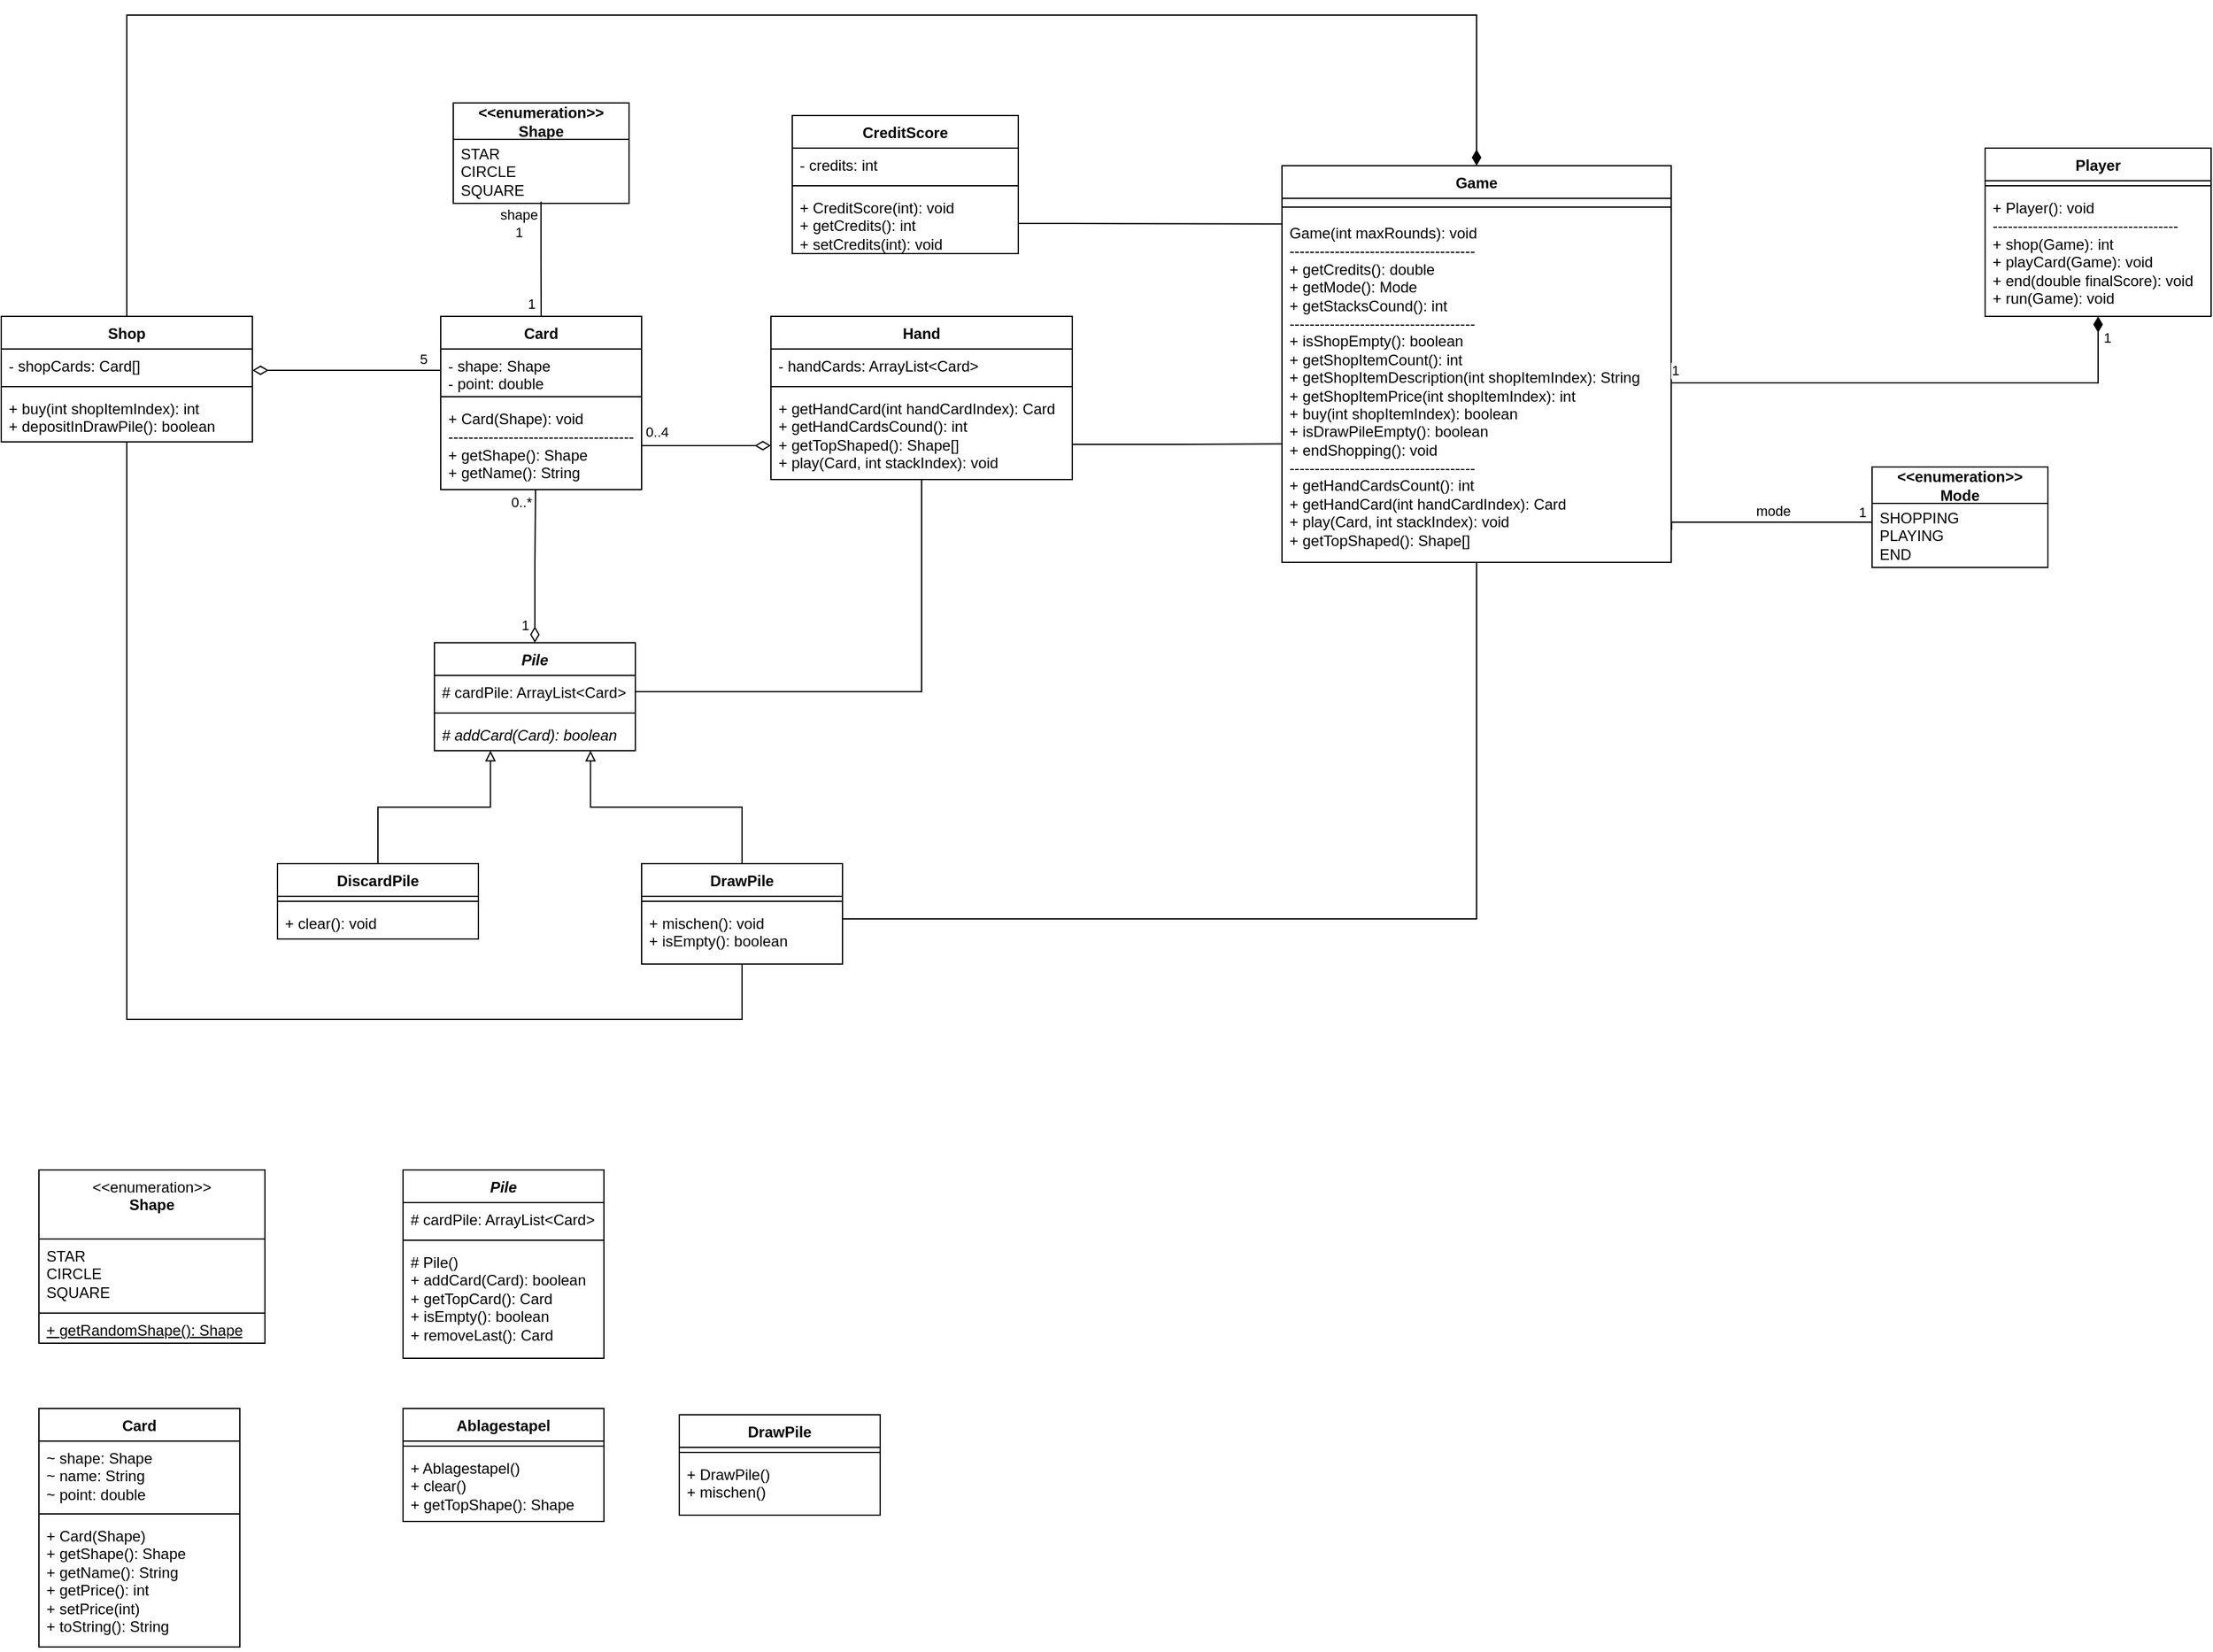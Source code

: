 <mxfile version="24.2.1" type="github">
  <diagram id="C5RBs43oDa-KdzZeNtuy" name="Page-1">
    <mxGraphModel dx="1838" dy="2265" grid="1" gridSize="10" guides="1" tooltips="1" connect="1" arrows="1" fold="1" page="1" pageScale="1" pageWidth="827" pageHeight="1169" background="none" math="0" shadow="0">
      <root>
        <mxCell id="WIyWlLk6GJQsqaUBKTNV-0" />
        <mxCell id="WIyWlLk6GJQsqaUBKTNV-1" parent="WIyWlLk6GJQsqaUBKTNV-0" />
        <mxCell id="68DYtTx3OVYjfGofnT8--20" style="edgeStyle=orthogonalEdgeStyle;rounded=0;orthogonalLoop=1;jettySize=auto;html=1;exitX=0.5;exitY=1;exitDx=0;exitDy=0;endArrow=none;endFill=0;" parent="WIyWlLk6GJQsqaUBKTNV-1" source="SgR9l-3b9hQnym2gSb6I-0" target="C7Ak6nxzTfxMc2L_WpOS-12" edge="1">
          <mxGeometry relative="1" as="geometry">
            <Array as="points">
              <mxPoint x="825" y="480" />
            </Array>
          </mxGeometry>
        </mxCell>
        <mxCell id="SgR9l-3b9hQnym2gSb6I-0" value="Game" style="swimlane;fontStyle=1;align=center;verticalAlign=top;childLayout=stackLayout;horizontal=1;startSize=26;horizontalStack=0;resizeParent=1;resizeParentMax=0;resizeLast=0;collapsible=1;marginBottom=0;whiteSpace=wrap;html=1;labelBackgroundColor=none;" parent="WIyWlLk6GJQsqaUBKTNV-1" vertex="1">
          <mxGeometry x="670" y="-120" width="310" height="316" as="geometry">
            <mxRectangle x="670" y="-120" width="70" height="30" as="alternateBounds" />
          </mxGeometry>
        </mxCell>
        <mxCell id="SgR9l-3b9hQnym2gSb6I-2" value="" style="line;strokeWidth=1;fillColor=none;align=left;verticalAlign=middle;spacingTop=-1;spacingLeft=3;spacingRight=3;rotatable=0;labelPosition=right;points=[];portConstraint=eastwest;labelBackgroundColor=none;" parent="SgR9l-3b9hQnym2gSb6I-0" vertex="1">
          <mxGeometry y="26" width="310" height="14" as="geometry" />
        </mxCell>
        <mxCell id="SgR9l-3b9hQnym2gSb6I-3" value="Game(int maxRounds): void&lt;div&gt;-------------------------------------&lt;/div&gt;&lt;div&gt;+ getCredits(): double&lt;/div&gt;&lt;div&gt;+ getMode(): Mode&lt;/div&gt;&lt;div&gt;+ getStacksCound(): int&lt;/div&gt;&lt;div&gt;-------------------------------------&lt;/div&gt;&lt;div&gt;+ isShopEmpty(): boolean&lt;/div&gt;&lt;div&gt;+ getShopItemCount&lt;span style=&quot;background-color: initial;&quot;&gt;(): int&lt;/span&gt;&lt;/div&gt;&lt;div&gt;+ getShopItemDescription(int shopItemIndex): String&lt;/div&gt;&lt;div&gt;+ getShopItemPrice(int shopItemIndex): int&lt;/div&gt;&lt;div&gt;+ buy(int shopItemIndex): boolean&lt;/div&gt;&lt;div&gt;+ isDrawPileEmpty(): boolean&lt;/div&gt;&lt;div&gt;+ endShopping(): void&lt;/div&gt;&lt;div&gt;-------------------------------------&lt;/div&gt;&lt;div&gt;+ getHandCardsCount&lt;span style=&quot;background-color: initial;&quot;&gt;(): int&lt;/span&gt;&lt;/div&gt;&lt;div&gt;+ getHandCard(int handCardIndex): Card&lt;/div&gt;&lt;div&gt;+ play(Card, int stackIndex): void&lt;/div&gt;&lt;div&gt;+ getTopShaped(): Shape[]&lt;/div&gt;&lt;div&gt;&lt;br&gt;&lt;/div&gt;" style="text;strokeColor=none;fillColor=none;align=left;verticalAlign=top;spacingLeft=4;spacingRight=4;overflow=hidden;rotatable=0;points=[[0,0.5],[1,0.5]];portConstraint=eastwest;whiteSpace=wrap;html=1;labelBackgroundColor=none;" parent="SgR9l-3b9hQnym2gSb6I-0" vertex="1">
          <mxGeometry y="40" width="310" height="276" as="geometry" />
        </mxCell>
        <mxCell id="SgR9l-3b9hQnym2gSb6I-4" value="Player" style="swimlane;fontStyle=1;align=center;verticalAlign=top;childLayout=stackLayout;horizontal=1;startSize=26;horizontalStack=0;resizeParent=1;resizeParentMax=0;resizeLast=0;collapsible=1;marginBottom=0;whiteSpace=wrap;html=1;labelBackgroundColor=none;" parent="WIyWlLk6GJQsqaUBKTNV-1" vertex="1">
          <mxGeometry x="1230" y="-134" width="180" height="134" as="geometry" />
        </mxCell>
        <mxCell id="SgR9l-3b9hQnym2gSb6I-6" value="" style="line;strokeWidth=1;fillColor=none;align=left;verticalAlign=middle;spacingTop=-1;spacingLeft=3;spacingRight=3;rotatable=0;labelPosition=right;points=[];portConstraint=eastwest;labelBackgroundColor=none;" parent="SgR9l-3b9hQnym2gSb6I-4" vertex="1">
          <mxGeometry y="26" width="180" height="8" as="geometry" />
        </mxCell>
        <mxCell id="SgR9l-3b9hQnym2gSb6I-7" value="+ Player(): void&lt;div&gt;-------------------------------------&lt;/div&gt;&lt;div&gt;+ shop(Game): int&lt;/div&gt;&lt;div&gt;+ playCard(Game): void&lt;/div&gt;&lt;div&gt;+ end(double finalScore): void&lt;/div&gt;&lt;div&gt;+ run(Game): void&lt;/div&gt;" style="text;strokeColor=none;fillColor=none;align=left;verticalAlign=top;spacingLeft=4;spacingRight=4;overflow=hidden;rotatable=0;points=[[0,0.5],[1,0.5]];portConstraint=eastwest;whiteSpace=wrap;html=1;labelBackgroundColor=none;" parent="SgR9l-3b9hQnym2gSb6I-4" vertex="1">
          <mxGeometry y="34" width="180" height="100" as="geometry" />
        </mxCell>
        <mxCell id="SgR9l-3b9hQnym2gSb6I-8" value="Card" style="swimlane;fontStyle=1;align=center;verticalAlign=top;childLayout=stackLayout;horizontal=1;startSize=26;horizontalStack=0;resizeParent=1;resizeParentMax=0;resizeLast=0;collapsible=1;marginBottom=0;whiteSpace=wrap;html=1;labelBackgroundColor=none;" parent="WIyWlLk6GJQsqaUBKTNV-1" vertex="1">
          <mxGeometry width="160" height="138" as="geometry" />
        </mxCell>
        <mxCell id="SgR9l-3b9hQnym2gSb6I-9" value="- shape: Shape&lt;div&gt;- point: double&lt;/div&gt;" style="text;strokeColor=none;fillColor=none;align=left;verticalAlign=top;spacingLeft=4;spacingRight=4;overflow=hidden;rotatable=0;points=[[0,0.5],[1,0.5]];portConstraint=eastwest;whiteSpace=wrap;html=1;labelBackgroundColor=none;" parent="SgR9l-3b9hQnym2gSb6I-8" vertex="1">
          <mxGeometry y="26" width="160" height="34" as="geometry" />
        </mxCell>
        <mxCell id="SgR9l-3b9hQnym2gSb6I-10" value="" style="line;strokeWidth=1;fillColor=none;align=left;verticalAlign=middle;spacingTop=-1;spacingLeft=3;spacingRight=3;rotatable=0;labelPosition=right;points=[];portConstraint=eastwest;labelBackgroundColor=none;" parent="SgR9l-3b9hQnym2gSb6I-8" vertex="1">
          <mxGeometry y="60" width="160" height="8" as="geometry" />
        </mxCell>
        <mxCell id="SgR9l-3b9hQnym2gSb6I-11" value="+ Card(Shape): void&lt;div&gt;-------------------------------------&lt;/div&gt;&lt;div&gt;+ getShape(): Shape&lt;/div&gt;&lt;div&gt;+ getName(): String&lt;/div&gt;" style="text;strokeColor=none;fillColor=none;align=left;verticalAlign=top;spacingLeft=4;spacingRight=4;overflow=hidden;rotatable=0;points=[[0,0.5],[1,0.5]];portConstraint=eastwest;whiteSpace=wrap;html=1;labelBackgroundColor=none;" parent="SgR9l-3b9hQnym2gSb6I-8" vertex="1">
          <mxGeometry y="68" width="160" height="70" as="geometry" />
        </mxCell>
        <mxCell id="SgR9l-3b9hQnym2gSb6I-12" value="&lt;div&gt;&amp;lt;&amp;lt;enumeration&amp;gt;&amp;gt;&lt;/div&gt;Shape" style="swimlane;fontStyle=1;align=center;verticalAlign=middle;childLayout=stackLayout;horizontal=1;startSize=29;horizontalStack=0;resizeParent=1;resizeParentMax=0;resizeLast=0;collapsible=0;marginBottom=0;html=1;whiteSpace=wrap;labelBackgroundColor=none;" parent="WIyWlLk6GJQsqaUBKTNV-1" vertex="1">
          <mxGeometry x="10" y="-170" width="140" height="80" as="geometry" />
        </mxCell>
        <mxCell id="SgR9l-3b9hQnym2gSb6I-14" value="STAR&lt;div&gt;CIRCLE&lt;/div&gt;&lt;div&gt;SQUARE&lt;/div&gt;" style="text;html=1;strokeColor=none;fillColor=none;align=left;verticalAlign=middle;spacingLeft=4;spacingRight=4;overflow=hidden;rotatable=0;points=[[0,0.5],[1,0.5]];portConstraint=eastwest;whiteSpace=wrap;labelBackgroundColor=none;" parent="SgR9l-3b9hQnym2gSb6I-12" vertex="1">
          <mxGeometry y="29" width="140" height="51" as="geometry" />
        </mxCell>
        <mxCell id="SgR9l-3b9hQnym2gSb6I-16" style="edgeStyle=elbowEdgeStyle;rounded=0;orthogonalLoop=1;jettySize=auto;html=1;endArrow=none;endFill=0;elbow=vertical;entryX=0.5;entryY=0;entryDx=0;entryDy=0;labelBackgroundColor=none;fontColor=default;exitX=0.499;exitY=0.974;exitDx=0;exitDy=0;exitPerimeter=0;" parent="WIyWlLk6GJQsqaUBKTNV-1" source="SgR9l-3b9hQnym2gSb6I-14" target="SgR9l-3b9hQnym2gSb6I-8" edge="1">
          <mxGeometry relative="1" as="geometry">
            <mxPoint x="100" y="-30" as="targetPoint" />
            <Array as="points">
              <mxPoint x="40" y="-40" />
            </Array>
          </mxGeometry>
        </mxCell>
        <mxCell id="SgR9l-3b9hQnym2gSb6I-17" value="1" style="edgeLabel;html=1;align=center;verticalAlign=middle;resizable=0;points=[];labelBackgroundColor=none;" parent="SgR9l-3b9hQnym2gSb6I-16" vertex="1" connectable="0">
          <mxGeometry x="0.869" relative="1" as="geometry">
            <mxPoint x="-8" y="-4" as="offset" />
          </mxGeometry>
        </mxCell>
        <mxCell id="SgR9l-3b9hQnym2gSb6I-18" value="&lt;div&gt;shape&lt;/div&gt;1" style="edgeLabel;html=1;align=center;verticalAlign=middle;resizable=0;points=[];labelBackgroundColor=none;" parent="SgR9l-3b9hQnym2gSb6I-16" vertex="1" connectable="0">
          <mxGeometry x="-0.845" relative="1" as="geometry">
            <mxPoint x="-18" y="10" as="offset" />
          </mxGeometry>
        </mxCell>
        <mxCell id="SgR9l-3b9hQnym2gSb6I-20" value="&amp;lt;&amp;lt;enumeration&amp;gt;&amp;gt;&lt;div&gt;Mode&lt;/div&gt;" style="swimlane;fontStyle=1;align=center;verticalAlign=middle;childLayout=stackLayout;horizontal=1;startSize=29;horizontalStack=0;resizeParent=1;resizeParentMax=0;resizeLast=0;collapsible=0;marginBottom=0;html=1;whiteSpace=wrap;labelBackgroundColor=none;" parent="WIyWlLk6GJQsqaUBKTNV-1" vertex="1">
          <mxGeometry x="1140" y="120" width="140" height="80" as="geometry" />
        </mxCell>
        <mxCell id="SgR9l-3b9hQnym2gSb6I-22" value="SHOPPING&lt;div&gt;PLAYING&lt;/div&gt;&lt;div&gt;END&lt;/div&gt;" style="text;html=1;strokeColor=none;fillColor=none;align=left;verticalAlign=middle;spacingLeft=4;spacingRight=4;overflow=hidden;rotatable=0;points=[[0,0.5],[1,0.5]];portConstraint=eastwest;whiteSpace=wrap;labelBackgroundColor=none;" parent="SgR9l-3b9hQnym2gSb6I-20" vertex="1">
          <mxGeometry y="29" width="140" height="51" as="geometry" />
        </mxCell>
        <mxCell id="LPEKgBTARTEl4KXcgwuo-25" style="edgeStyle=orthogonalEdgeStyle;rounded=0;orthogonalLoop=1;jettySize=auto;html=1;endArrow=none;endFill=0;" parent="WIyWlLk6GJQsqaUBKTNV-1" source="C7Ak6nxzTfxMc2L_WpOS-0" target="C7Ak6nxzTfxMc2L_WpOS-12" edge="1">
          <mxGeometry relative="1" as="geometry">
            <Array as="points">
              <mxPoint x="-250" y="560" />
              <mxPoint x="240" y="560" />
            </Array>
          </mxGeometry>
        </mxCell>
        <mxCell id="68DYtTx3OVYjfGofnT8--21" style="edgeStyle=orthogonalEdgeStyle;rounded=0;orthogonalLoop=1;jettySize=auto;html=1;exitX=0.5;exitY=0;exitDx=0;exitDy=0;entryX=0.5;entryY=0;entryDx=0;entryDy=0;endArrow=diamondThin;endFill=1;startArrow=none;startFill=0;endSize=10;" parent="WIyWlLk6GJQsqaUBKTNV-1" source="C7Ak6nxzTfxMc2L_WpOS-0" target="SgR9l-3b9hQnym2gSb6I-0" edge="1">
          <mxGeometry relative="1" as="geometry">
            <Array as="points">
              <mxPoint x="-250" y="-240" />
              <mxPoint x="825" y="-240" />
            </Array>
          </mxGeometry>
        </mxCell>
        <mxCell id="C7Ak6nxzTfxMc2L_WpOS-0" value="Shop&lt;div&gt;&lt;br&gt;&lt;/div&gt;" style="swimlane;fontStyle=1;align=center;verticalAlign=top;childLayout=stackLayout;horizontal=1;startSize=26;horizontalStack=0;resizeParent=1;resizeParentMax=0;resizeLast=0;collapsible=1;marginBottom=0;whiteSpace=wrap;html=1;labelBackgroundColor=none;" parent="WIyWlLk6GJQsqaUBKTNV-1" vertex="1">
          <mxGeometry x="-350" width="200" height="100" as="geometry" />
        </mxCell>
        <mxCell id="C7Ak6nxzTfxMc2L_WpOS-1" value="- shopCards: Card[]" style="text;strokeColor=none;fillColor=none;align=left;verticalAlign=top;spacingLeft=4;spacingRight=4;overflow=hidden;rotatable=0;points=[[0,0.5],[1,0.5]];portConstraint=eastwest;whiteSpace=wrap;html=1;labelBackgroundColor=none;" parent="C7Ak6nxzTfxMc2L_WpOS-0" vertex="1">
          <mxGeometry y="26" width="200" height="26" as="geometry" />
        </mxCell>
        <mxCell id="C7Ak6nxzTfxMc2L_WpOS-2" value="" style="line;strokeWidth=1;fillColor=none;align=left;verticalAlign=middle;spacingTop=-1;spacingLeft=3;spacingRight=3;rotatable=0;labelPosition=right;points=[];portConstraint=eastwest;labelBackgroundColor=none;" parent="C7Ak6nxzTfxMc2L_WpOS-0" vertex="1">
          <mxGeometry y="52" width="200" height="8" as="geometry" />
        </mxCell>
        <mxCell id="C7Ak6nxzTfxMc2L_WpOS-3" value="+ buy(int shopItemIndex): int&lt;div&gt;+ depositInDrawPile(): boolean&lt;/div&gt;" style="text;strokeColor=none;fillColor=none;align=left;verticalAlign=top;spacingLeft=4;spacingRight=4;overflow=hidden;rotatable=0;points=[[0,0.5],[1,0.5]];portConstraint=eastwest;whiteSpace=wrap;html=1;labelBackgroundColor=none;" parent="C7Ak6nxzTfxMc2L_WpOS-0" vertex="1">
          <mxGeometry y="60" width="200" height="40" as="geometry" />
        </mxCell>
        <mxCell id="loQ072DQar3Xdi3EgCQD-0" style="edgeStyle=orthogonalEdgeStyle;rounded=0;orthogonalLoop=1;jettySize=auto;html=1;endArrow=none;endFill=0;" parent="WIyWlLk6GJQsqaUBKTNV-1" source="C7Ak6nxzTfxMc2L_WpOS-8" target="C7Ak6nxzTfxMc2L_WpOS-24" edge="1">
          <mxGeometry relative="1" as="geometry" />
        </mxCell>
        <mxCell id="C7Ak6nxzTfxMc2L_WpOS-8" value="Hand" style="swimlane;fontStyle=1;align=center;verticalAlign=top;childLayout=stackLayout;horizontal=1;startSize=26;horizontalStack=0;resizeParent=1;resizeParentMax=0;resizeLast=0;collapsible=1;marginBottom=0;whiteSpace=wrap;html=1;labelBackgroundColor=none;" parent="WIyWlLk6GJQsqaUBKTNV-1" vertex="1">
          <mxGeometry x="263" width="240" height="130" as="geometry" />
        </mxCell>
        <mxCell id="C7Ak6nxzTfxMc2L_WpOS-9" value="- handCards: ArrayList&amp;lt;Card&amp;gt;" style="text;strokeColor=none;fillColor=none;align=left;verticalAlign=top;spacingLeft=4;spacingRight=4;overflow=hidden;rotatable=0;points=[[0,0.5],[1,0.5]];portConstraint=eastwest;whiteSpace=wrap;html=1;labelBackgroundColor=none;" parent="C7Ak6nxzTfxMc2L_WpOS-8" vertex="1">
          <mxGeometry y="26" width="240" height="26" as="geometry" />
        </mxCell>
        <mxCell id="C7Ak6nxzTfxMc2L_WpOS-10" value="" style="line;strokeWidth=1;fillColor=none;align=left;verticalAlign=middle;spacingTop=-1;spacingLeft=3;spacingRight=3;rotatable=0;labelPosition=right;points=[];portConstraint=eastwest;labelBackgroundColor=none;" parent="C7Ak6nxzTfxMc2L_WpOS-8" vertex="1">
          <mxGeometry y="52" width="240" height="8" as="geometry" />
        </mxCell>
        <mxCell id="C7Ak6nxzTfxMc2L_WpOS-11" value="+ getHandCard(int handCardIndex): Card&lt;div&gt;+ getHandCardsCound(): int&lt;/div&gt;&lt;div&gt;+ getTopShaped(): Shape[]&lt;/div&gt;&lt;div&gt;+ play(Card, int stackIndex): void&lt;/div&gt;" style="text;strokeColor=none;fillColor=none;align=left;verticalAlign=top;spacingLeft=4;spacingRight=4;overflow=hidden;rotatable=0;points=[[0,0.5],[1,0.5]];portConstraint=eastwest;whiteSpace=wrap;html=1;labelBackgroundColor=none;" parent="C7Ak6nxzTfxMc2L_WpOS-8" vertex="1">
          <mxGeometry y="60" width="240" height="70" as="geometry" />
        </mxCell>
        <mxCell id="C7Ak6nxzTfxMc2L_WpOS-12" value="DrawPile" style="swimlane;fontStyle=1;align=center;verticalAlign=top;childLayout=stackLayout;horizontal=1;startSize=26;horizontalStack=0;resizeParent=1;resizeParentMax=0;resizeLast=0;collapsible=1;marginBottom=0;whiteSpace=wrap;html=1;labelBackgroundColor=none;" parent="WIyWlLk6GJQsqaUBKTNV-1" vertex="1">
          <mxGeometry x="160" y="436" width="160" height="80" as="geometry" />
        </mxCell>
        <mxCell id="C7Ak6nxzTfxMc2L_WpOS-14" value="" style="line;strokeWidth=1;fillColor=none;align=left;verticalAlign=middle;spacingTop=-1;spacingLeft=3;spacingRight=3;rotatable=0;labelPosition=right;points=[];portConstraint=eastwest;labelBackgroundColor=none;" parent="C7Ak6nxzTfxMc2L_WpOS-12" vertex="1">
          <mxGeometry y="26" width="160" height="8" as="geometry" />
        </mxCell>
        <mxCell id="C7Ak6nxzTfxMc2L_WpOS-15" value="+ mischen(): void&lt;div&gt;+ isEmpty(): boolean&lt;/div&gt;" style="text;strokeColor=none;fillColor=none;align=left;verticalAlign=top;spacingLeft=4;spacingRight=4;overflow=hidden;rotatable=0;points=[[0,0.5],[1,0.5]];portConstraint=eastwest;whiteSpace=wrap;html=1;labelBackgroundColor=none;" parent="C7Ak6nxzTfxMc2L_WpOS-12" vertex="1">
          <mxGeometry y="34" width="160" height="46" as="geometry" />
        </mxCell>
        <mxCell id="C7Ak6nxzTfxMc2L_WpOS-16" value="DiscardPile" style="swimlane;fontStyle=1;align=center;verticalAlign=top;childLayout=stackLayout;horizontal=1;startSize=26;horizontalStack=0;resizeParent=1;resizeParentMax=0;resizeLast=0;collapsible=1;marginBottom=0;whiteSpace=wrap;html=1;labelBackgroundColor=none;" parent="WIyWlLk6GJQsqaUBKTNV-1" vertex="1">
          <mxGeometry x="-130" y="436" width="160" height="60" as="geometry" />
        </mxCell>
        <mxCell id="C7Ak6nxzTfxMc2L_WpOS-18" value="" style="line;strokeWidth=1;fillColor=none;align=left;verticalAlign=middle;spacingTop=-1;spacingLeft=3;spacingRight=3;rotatable=0;labelPosition=right;points=[];portConstraint=eastwest;labelBackgroundColor=none;" parent="C7Ak6nxzTfxMc2L_WpOS-16" vertex="1">
          <mxGeometry y="26" width="160" height="8" as="geometry" />
        </mxCell>
        <mxCell id="C7Ak6nxzTfxMc2L_WpOS-19" value="&lt;div&gt;+ clear(): void&lt;/div&gt;" style="text;strokeColor=none;fillColor=none;align=left;verticalAlign=top;spacingLeft=4;spacingRight=4;overflow=hidden;rotatable=0;points=[[0,0.5],[1,0.5]];portConstraint=eastwest;whiteSpace=wrap;html=1;labelBackgroundColor=none;" parent="C7Ak6nxzTfxMc2L_WpOS-16" vertex="1">
          <mxGeometry y="34" width="160" height="26" as="geometry" />
        </mxCell>
        <mxCell id="C7Ak6nxzTfxMc2L_WpOS-20" style="edgeStyle=orthogonalEdgeStyle;rounded=0;orthogonalLoop=1;jettySize=auto;html=1;entryX=1;entryY=0.5;entryDx=0;entryDy=0;endArrow=none;endFill=0;startArrow=diamondThin;startFill=0;startSize=10;labelBackgroundColor=none;fontColor=default;" parent="WIyWlLk6GJQsqaUBKTNV-1" source="C7Ak6nxzTfxMc2L_WpOS-11" target="SgR9l-3b9hQnym2gSb6I-11" edge="1">
          <mxGeometry relative="1" as="geometry">
            <Array as="points">
              <mxPoint x="250" y="103" />
              <mxPoint x="250" y="103" />
            </Array>
          </mxGeometry>
        </mxCell>
        <mxCell id="C7Ak6nxzTfxMc2L_WpOS-22" value="0..4" style="edgeLabel;html=1;align=center;verticalAlign=middle;resizable=0;points=[];labelBackgroundColor=none;" parent="C7Ak6nxzTfxMc2L_WpOS-20" connectable="0" vertex="1">
          <mxGeometry x="0.828" relative="1" as="geometry">
            <mxPoint x="3" y="-11" as="offset" />
          </mxGeometry>
        </mxCell>
        <mxCell id="C7Ak6nxzTfxMc2L_WpOS-23" value="&lt;i&gt;Pile&lt;/i&gt;" style="swimlane;fontStyle=1;align=center;verticalAlign=top;childLayout=stackLayout;horizontal=1;startSize=26;horizontalStack=0;resizeParent=1;resizeParentMax=0;resizeLast=0;collapsible=1;marginBottom=0;whiteSpace=wrap;html=1;labelBackgroundColor=none;" parent="WIyWlLk6GJQsqaUBKTNV-1" vertex="1">
          <mxGeometry x="-5" y="260" width="160" height="86" as="geometry">
            <mxRectangle x="-5" y="260" width="70" height="30" as="alternateBounds" />
          </mxGeometry>
        </mxCell>
        <mxCell id="C7Ak6nxzTfxMc2L_WpOS-24" value="# cardPile: ArrayList&amp;lt;Card&amp;gt;" style="text;strokeColor=none;fillColor=none;align=left;verticalAlign=top;spacingLeft=4;spacingRight=4;overflow=hidden;rotatable=0;points=[[0,0.5],[1,0.5]];portConstraint=eastwest;whiteSpace=wrap;html=1;labelBackgroundColor=none;" parent="C7Ak6nxzTfxMc2L_WpOS-23" vertex="1">
          <mxGeometry y="26" width="160" height="26" as="geometry" />
        </mxCell>
        <mxCell id="C7Ak6nxzTfxMc2L_WpOS-25" value="" style="line;strokeWidth=1;fillColor=none;align=left;verticalAlign=middle;spacingTop=-1;spacingLeft=3;spacingRight=3;rotatable=0;labelPosition=right;points=[];portConstraint=eastwest;labelBackgroundColor=none;" parent="C7Ak6nxzTfxMc2L_WpOS-23" vertex="1">
          <mxGeometry y="52" width="160" height="8" as="geometry" />
        </mxCell>
        <mxCell id="C7Ak6nxzTfxMc2L_WpOS-26" value="&lt;i&gt;# addCard(Card): boolean&lt;/i&gt;" style="text;strokeColor=none;fillColor=none;align=left;verticalAlign=top;spacingLeft=4;spacingRight=4;overflow=hidden;rotatable=0;points=[[0,0.5],[1,0.5]];portConstraint=eastwest;whiteSpace=wrap;html=1;labelBackgroundColor=none;" parent="C7Ak6nxzTfxMc2L_WpOS-23" vertex="1">
          <mxGeometry y="60" width="160" height="26" as="geometry" />
        </mxCell>
        <mxCell id="C7Ak6nxzTfxMc2L_WpOS-27" style="edgeStyle=elbowEdgeStyle;rounded=0;orthogonalLoop=1;jettySize=auto;html=1;entryX=0.279;entryY=1;entryDx=0;entryDy=0;entryPerimeter=0;elbow=vertical;endArrow=block;endFill=0;labelBackgroundColor=none;fontColor=default;" parent="WIyWlLk6GJQsqaUBKTNV-1" source="C7Ak6nxzTfxMc2L_WpOS-16" target="C7Ak6nxzTfxMc2L_WpOS-26" edge="1">
          <mxGeometry relative="1" as="geometry" />
        </mxCell>
        <mxCell id="C7Ak6nxzTfxMc2L_WpOS-28" style="edgeStyle=orthogonalEdgeStyle;rounded=0;orthogonalLoop=1;jettySize=auto;html=1;entryX=0.777;entryY=1;entryDx=0;entryDy=0;entryPerimeter=0;endArrow=block;endFill=0;labelBackgroundColor=none;fontColor=default;" parent="WIyWlLk6GJQsqaUBKTNV-1" source="C7Ak6nxzTfxMc2L_WpOS-12" target="C7Ak6nxzTfxMc2L_WpOS-26" edge="1">
          <mxGeometry relative="1" as="geometry" />
        </mxCell>
        <mxCell id="C7Ak6nxzTfxMc2L_WpOS-29" style="edgeStyle=orthogonalEdgeStyle;rounded=0;orthogonalLoop=1;jettySize=auto;html=1;entryX=0.472;entryY=0.998;entryDx=0;entryDy=0;entryPerimeter=0;endArrow=none;endFill=0;labelBackgroundColor=none;fontColor=default;startArrow=diamondThin;startFill=0;endSize=8;startSize=10;" parent="WIyWlLk6GJQsqaUBKTNV-1" source="C7Ak6nxzTfxMc2L_WpOS-23" target="SgR9l-3b9hQnym2gSb6I-11" edge="1">
          <mxGeometry relative="1" as="geometry" />
        </mxCell>
        <mxCell id="C7Ak6nxzTfxMc2L_WpOS-30" value="1" style="edgeLabel;html=1;align=center;verticalAlign=middle;resizable=0;points=[];labelBackgroundColor=none;" parent="C7Ak6nxzTfxMc2L_WpOS-29" connectable="0" vertex="1">
          <mxGeometry x="-0.76" y="-1" relative="1" as="geometry">
            <mxPoint x="-9" as="offset" />
          </mxGeometry>
        </mxCell>
        <mxCell id="C7Ak6nxzTfxMc2L_WpOS-31" value="0..*" style="edgeLabel;html=1;align=center;verticalAlign=middle;resizable=0;points=[];labelBackgroundColor=none;" parent="C7Ak6nxzTfxMc2L_WpOS-29" connectable="0" vertex="1">
          <mxGeometry x="0.879" relative="1" as="geometry">
            <mxPoint x="-12" y="2" as="offset" />
          </mxGeometry>
        </mxCell>
        <mxCell id="LPEKgBTARTEl4KXcgwuo-0" style="edgeStyle=orthogonalEdgeStyle;rounded=0;orthogonalLoop=1;jettySize=auto;html=1;entryX=0;entryY=0.5;entryDx=0;entryDy=0;endArrow=none;endFill=0;startArrow=diamondThin;startFill=0;endSize=6;startSize=10;labelBackgroundColor=none;fontColor=default;" parent="WIyWlLk6GJQsqaUBKTNV-1" source="C7Ak6nxzTfxMc2L_WpOS-1" target="SgR9l-3b9hQnym2gSb6I-9" edge="1">
          <mxGeometry relative="1" as="geometry">
            <Array as="points">
              <mxPoint x="-110" y="43" />
              <mxPoint x="-110" y="43" />
            </Array>
          </mxGeometry>
        </mxCell>
        <mxCell id="LPEKgBTARTEl4KXcgwuo-2" value="5" style="edgeLabel;html=1;align=center;verticalAlign=middle;resizable=0;points=[];labelBackgroundColor=none;" parent="LPEKgBTARTEl4KXcgwuo-0" vertex="1" connectable="0">
          <mxGeometry x="0.808" relative="1" as="geometry">
            <mxPoint y="-9" as="offset" />
          </mxGeometry>
        </mxCell>
        <mxCell id="LPEKgBTARTEl4KXcgwuo-8" value="CreditScore" style="swimlane;fontStyle=1;align=center;verticalAlign=top;childLayout=stackLayout;horizontal=1;startSize=26;horizontalStack=0;resizeParent=1;resizeParentMax=0;resizeLast=0;collapsible=1;marginBottom=0;whiteSpace=wrap;html=1;labelBackgroundColor=none;" parent="WIyWlLk6GJQsqaUBKTNV-1" vertex="1">
          <mxGeometry x="280" y="-160" width="180" height="110" as="geometry" />
        </mxCell>
        <mxCell id="LPEKgBTARTEl4KXcgwuo-9" value="- credits: int" style="text;strokeColor=none;fillColor=none;align=left;verticalAlign=top;spacingLeft=4;spacingRight=4;overflow=hidden;rotatable=0;points=[[0,0.5],[1,0.5]];portConstraint=eastwest;whiteSpace=wrap;html=1;labelBackgroundColor=none;" parent="LPEKgBTARTEl4KXcgwuo-8" vertex="1">
          <mxGeometry y="26" width="180" height="26" as="geometry" />
        </mxCell>
        <mxCell id="LPEKgBTARTEl4KXcgwuo-10" value="" style="line;strokeWidth=1;fillColor=none;align=left;verticalAlign=middle;spacingTop=-1;spacingLeft=3;spacingRight=3;rotatable=0;labelPosition=right;points=[];portConstraint=eastwest;labelBackgroundColor=none;" parent="LPEKgBTARTEl4KXcgwuo-8" vertex="1">
          <mxGeometry y="52" width="180" height="8" as="geometry" />
        </mxCell>
        <mxCell id="LPEKgBTARTEl4KXcgwuo-11" value="&lt;div&gt;+ CreditScore(int): void&lt;/div&gt;+ getCredits(): int&lt;div&gt;+ setCredits(int): void&lt;/div&gt;" style="text;strokeColor=none;fillColor=none;align=left;verticalAlign=top;spacingLeft=4;spacingRight=4;overflow=hidden;rotatable=0;points=[[0,0.5],[1,0.5]];portConstraint=eastwest;whiteSpace=wrap;html=1;labelBackgroundColor=none;" parent="LPEKgBTARTEl4KXcgwuo-8" vertex="1">
          <mxGeometry y="60" width="180" height="50" as="geometry" />
        </mxCell>
        <mxCell id="LPEKgBTARTEl4KXcgwuo-28" style="edgeStyle=orthogonalEdgeStyle;rounded=0;orthogonalLoop=1;jettySize=auto;html=1;endArrow=none;endFill=0;startArrow=diamondThin;startFill=1;endSize=7;startSize=10;" parent="WIyWlLk6GJQsqaUBKTNV-1" source="SgR9l-3b9hQnym2gSb6I-7" edge="1">
          <mxGeometry relative="1" as="geometry">
            <Array as="points">
              <mxPoint x="1320" y="53" />
            </Array>
            <mxPoint x="980" y="53" as="targetPoint" />
          </mxGeometry>
        </mxCell>
        <mxCell id="LPEKgBTARTEl4KXcgwuo-31" value="1" style="edgeLabel;html=1;align=center;verticalAlign=middle;resizable=0;points=[];" parent="LPEKgBTARTEl4KXcgwuo-28" connectable="0" vertex="1">
          <mxGeometry x="-0.903" y="1" relative="1" as="geometry">
            <mxPoint x="6" y="-2" as="offset" />
          </mxGeometry>
        </mxCell>
        <mxCell id="LPEKgBTARTEl4KXcgwuo-33" value="1" style="edgeLabel;html=1;align=center;verticalAlign=middle;resizable=0;points=[];" parent="LPEKgBTARTEl4KXcgwuo-28" connectable="0" vertex="1">
          <mxGeometry x="0.894" relative="1" as="geometry">
            <mxPoint x="-18" y="-10" as="offset" />
          </mxGeometry>
        </mxCell>
        <mxCell id="LPEKgBTARTEl4KXcgwuo-30" style="edgeStyle=orthogonalEdgeStyle;rounded=0;orthogonalLoop=1;jettySize=auto;html=1;entryX=1.001;entryY=0.907;entryDx=0;entryDy=0;entryPerimeter=0;endArrow=none;endFill=0;" parent="WIyWlLk6GJQsqaUBKTNV-1" source="SgR9l-3b9hQnym2gSb6I-22" target="SgR9l-3b9hQnym2gSb6I-3" edge="1">
          <mxGeometry relative="1" as="geometry">
            <Array as="points">
              <mxPoint x="1050" y="164" />
              <mxPoint x="1050" y="164" />
            </Array>
          </mxGeometry>
        </mxCell>
        <mxCell id="LPEKgBTARTEl4KXcgwuo-34" value="mode" style="edgeLabel;html=1;align=center;verticalAlign=middle;resizable=0;points=[];" parent="LPEKgBTARTEl4KXcgwuo-30" connectable="0" vertex="1">
          <mxGeometry x="0.295" y="-1" relative="1" as="geometry">
            <mxPoint x="28" y="-8" as="offset" />
          </mxGeometry>
        </mxCell>
        <mxCell id="LPEKgBTARTEl4KXcgwuo-35" value="1" style="edgeLabel;html=1;align=center;verticalAlign=middle;resizable=0;points=[];" parent="LPEKgBTARTEl4KXcgwuo-30" connectable="0" vertex="1">
          <mxGeometry x="-0.887" relative="1" as="geometry">
            <mxPoint x="1" y="-8" as="offset" />
          </mxGeometry>
        </mxCell>
        <mxCell id="68DYtTx3OVYjfGofnT8--26" style="edgeStyle=orthogonalEdgeStyle;rounded=0;orthogonalLoop=1;jettySize=auto;html=1;exitX=1;exitY=0.5;exitDx=0;exitDy=0;entryX=0;entryY=0.023;entryDx=0;entryDy=0;entryPerimeter=0;endArrow=none;endFill=0;startArrow=none;startFill=0;endSize=10;" parent="WIyWlLk6GJQsqaUBKTNV-1" source="LPEKgBTARTEl4KXcgwuo-11" target="SgR9l-3b9hQnym2gSb6I-3" edge="1">
          <mxGeometry relative="1" as="geometry">
            <Array as="points">
              <mxPoint x="504" y="-74" />
              <mxPoint x="587" y="-74" />
            </Array>
          </mxGeometry>
        </mxCell>
        <mxCell id="68DYtTx3OVYjfGofnT8--27" style="edgeStyle=orthogonalEdgeStyle;rounded=0;orthogonalLoop=1;jettySize=auto;html=1;exitX=1;exitY=0.5;exitDx=0;exitDy=0;entryX=0;entryY=0.658;entryDx=0;entryDy=0;entryPerimeter=0;endArrow=none;endFill=0;endSize=10;" parent="WIyWlLk6GJQsqaUBKTNV-1" source="C7Ak6nxzTfxMc2L_WpOS-11" target="SgR9l-3b9hQnym2gSb6I-3" edge="1">
          <mxGeometry relative="1" as="geometry">
            <Array as="points">
              <mxPoint x="503" y="102" />
              <mxPoint x="587" y="102" />
            </Array>
          </mxGeometry>
        </mxCell>
        <mxCell id="msibaPADLrbXCp9h_xWd-0" value="Card" style="swimlane;fontStyle=1;align=center;verticalAlign=top;childLayout=stackLayout;horizontal=1;startSize=26;horizontalStack=0;resizeParent=1;resizeParentMax=0;resizeLast=0;collapsible=1;marginBottom=0;whiteSpace=wrap;html=1;labelBackgroundColor=none;" vertex="1" parent="WIyWlLk6GJQsqaUBKTNV-1">
          <mxGeometry x="-320" y="870" width="160" height="190" as="geometry" />
        </mxCell>
        <mxCell id="msibaPADLrbXCp9h_xWd-1" value="~ shape: Shape&lt;div&gt;~ name: String&lt;br&gt;&lt;div&gt;~ point: double&lt;/div&gt;&lt;/div&gt;" style="text;strokeColor=none;fillColor=none;align=left;verticalAlign=top;spacingLeft=4;spacingRight=4;overflow=hidden;rotatable=0;points=[[0,0.5],[1,0.5]];portConstraint=eastwest;whiteSpace=wrap;html=1;labelBackgroundColor=none;" vertex="1" parent="msibaPADLrbXCp9h_xWd-0">
          <mxGeometry y="26" width="160" height="54" as="geometry" />
        </mxCell>
        <mxCell id="msibaPADLrbXCp9h_xWd-2" value="" style="line;strokeWidth=1;fillColor=none;align=left;verticalAlign=middle;spacingTop=-1;spacingLeft=3;spacingRight=3;rotatable=0;labelPosition=right;points=[];portConstraint=eastwest;labelBackgroundColor=none;" vertex="1" parent="msibaPADLrbXCp9h_xWd-0">
          <mxGeometry y="80" width="160" height="8" as="geometry" />
        </mxCell>
        <mxCell id="msibaPADLrbXCp9h_xWd-3" value="+ Card(Shape)&lt;div&gt;+ getShape(): Shape&lt;/div&gt;&lt;div&gt;+ getName(): String&lt;/div&gt;&lt;div&gt;+ getPrice(): int&lt;/div&gt;&lt;div&gt;+ setPrice(int)&lt;/div&gt;&lt;div&gt;+ toString(): String&lt;/div&gt;" style="text;strokeColor=none;fillColor=none;align=left;verticalAlign=top;spacingLeft=4;spacingRight=4;overflow=hidden;rotatable=0;points=[[0,0.5],[1,0.5]];portConstraint=eastwest;whiteSpace=wrap;html=1;labelBackgroundColor=none;" vertex="1" parent="msibaPADLrbXCp9h_xWd-0">
          <mxGeometry y="88" width="160" height="102" as="geometry" />
        </mxCell>
        <mxCell id="msibaPADLrbXCp9h_xWd-6" value="&amp;lt;&amp;lt;enumeration&amp;gt;&amp;gt;&lt;br&gt;&lt;b&gt;Shape&lt;/b&gt;" style="swimlane;fontStyle=0;align=center;verticalAlign=top;childLayout=stackLayout;horizontal=1;startSize=55;horizontalStack=0;resizeParent=1;resizeParentMax=0;resizeLast=0;collapsible=0;marginBottom=0;html=1;whiteSpace=wrap;" vertex="1" parent="WIyWlLk6GJQsqaUBKTNV-1">
          <mxGeometry x="-320" y="680" width="180" height="138" as="geometry" />
        </mxCell>
        <mxCell id="msibaPADLrbXCp9h_xWd-10" value="STAR&lt;div&gt;CIRCLE&lt;br&gt;SQUARE&lt;/div&gt;" style="text;html=1;strokeColor=none;fillColor=none;align=left;verticalAlign=middle;spacingLeft=4;spacingRight=4;overflow=hidden;rotatable=0;points=[[0,0.5],[1,0.5]];portConstraint=eastwest;whiteSpace=wrap;" vertex="1" parent="msibaPADLrbXCp9h_xWd-6">
          <mxGeometry y="55" width="180" height="55" as="geometry" />
        </mxCell>
        <mxCell id="msibaPADLrbXCp9h_xWd-11" value="" style="line;strokeWidth=1;fillColor=none;align=left;verticalAlign=middle;spacingTop=-1;spacingLeft=3;spacingRight=3;rotatable=0;labelPosition=right;points=[];portConstraint=eastwest;" vertex="1" parent="msibaPADLrbXCp9h_xWd-6">
          <mxGeometry y="110" width="180" height="8" as="geometry" />
        </mxCell>
        <mxCell id="msibaPADLrbXCp9h_xWd-13" value="&lt;u&gt;+ getRandomShape(): Shape&lt;/u&gt;" style="text;html=1;strokeColor=none;fillColor=none;align=left;verticalAlign=middle;spacingLeft=4;spacingRight=4;overflow=hidden;rotatable=0;points=[[0,0.5],[1,0.5]];portConstraint=eastwest;whiteSpace=wrap;" vertex="1" parent="msibaPADLrbXCp9h_xWd-6">
          <mxGeometry y="118" width="180" height="20" as="geometry" />
        </mxCell>
        <mxCell id="msibaPADLrbXCp9h_xWd-14" value="&lt;i&gt;Pile&lt;/i&gt;" style="swimlane;fontStyle=1;align=center;verticalAlign=top;childLayout=stackLayout;horizontal=1;startSize=26;horizontalStack=0;resizeParent=1;resizeParentMax=0;resizeLast=0;collapsible=1;marginBottom=0;whiteSpace=wrap;html=1;labelBackgroundColor=none;" vertex="1" parent="WIyWlLk6GJQsqaUBKTNV-1">
          <mxGeometry x="-30" y="680" width="160" height="150" as="geometry">
            <mxRectangle x="-5" y="260" width="70" height="30" as="alternateBounds" />
          </mxGeometry>
        </mxCell>
        <mxCell id="msibaPADLrbXCp9h_xWd-15" value="# cardPile: ArrayList&amp;lt;Card&amp;gt;" style="text;strokeColor=none;fillColor=none;align=left;verticalAlign=top;spacingLeft=4;spacingRight=4;overflow=hidden;rotatable=0;points=[[0,0.5],[1,0.5]];portConstraint=eastwest;whiteSpace=wrap;html=1;labelBackgroundColor=none;" vertex="1" parent="msibaPADLrbXCp9h_xWd-14">
          <mxGeometry y="26" width="160" height="26" as="geometry" />
        </mxCell>
        <mxCell id="msibaPADLrbXCp9h_xWd-16" value="" style="line;strokeWidth=1;fillColor=none;align=left;verticalAlign=middle;spacingTop=-1;spacingLeft=3;spacingRight=3;rotatable=0;labelPosition=right;points=[];portConstraint=eastwest;labelBackgroundColor=none;" vertex="1" parent="msibaPADLrbXCp9h_xWd-14">
          <mxGeometry y="52" width="160" height="8" as="geometry" />
        </mxCell>
        <mxCell id="msibaPADLrbXCp9h_xWd-17" value="&lt;div&gt;# Pile()&lt;/div&gt;+ addCard(Card): boolean&lt;div&gt;+ getTopCard(): Card&lt;/div&gt;&lt;div&gt;+ isEmpty(): boolean&lt;/div&gt;&lt;div&gt;+ removeLast(): Card&lt;/div&gt;" style="text;strokeColor=none;fillColor=none;align=left;verticalAlign=top;spacingLeft=4;spacingRight=4;overflow=hidden;rotatable=0;points=[[0,0.5],[1,0.5]];portConstraint=eastwest;whiteSpace=wrap;html=1;labelBackgroundColor=none;" vertex="1" parent="msibaPADLrbXCp9h_xWd-14">
          <mxGeometry y="60" width="160" height="90" as="geometry" />
        </mxCell>
        <mxCell id="msibaPADLrbXCp9h_xWd-18" value="Ablagestapel" style="swimlane;fontStyle=1;align=center;verticalAlign=top;childLayout=stackLayout;horizontal=1;startSize=26;horizontalStack=0;resizeParent=1;resizeParentMax=0;resizeLast=0;collapsible=1;marginBottom=0;whiteSpace=wrap;html=1;labelBackgroundColor=none;" vertex="1" parent="WIyWlLk6GJQsqaUBKTNV-1">
          <mxGeometry x="-30" y="870" width="160" height="90" as="geometry" />
        </mxCell>
        <mxCell id="msibaPADLrbXCp9h_xWd-19" value="" style="line;strokeWidth=1;fillColor=none;align=left;verticalAlign=middle;spacingTop=-1;spacingLeft=3;spacingRight=3;rotatable=0;labelPosition=right;points=[];portConstraint=eastwest;labelBackgroundColor=none;" vertex="1" parent="msibaPADLrbXCp9h_xWd-18">
          <mxGeometry y="26" width="160" height="8" as="geometry" />
        </mxCell>
        <mxCell id="msibaPADLrbXCp9h_xWd-20" value="&lt;div&gt;+ Ablagestapel()&lt;/div&gt;&lt;div&gt;+ clear()&lt;/div&gt;&lt;div&gt;&lt;span style=&quot;background-color: initial;&quot;&gt;+ getTopShape(): Shape&lt;/span&gt;&lt;/div&gt;" style="text;strokeColor=none;fillColor=none;align=left;verticalAlign=top;spacingLeft=4;spacingRight=4;overflow=hidden;rotatable=0;points=[[0,0.5],[1,0.5]];portConstraint=eastwest;whiteSpace=wrap;html=1;labelBackgroundColor=none;" vertex="1" parent="msibaPADLrbXCp9h_xWd-18">
          <mxGeometry y="34" width="160" height="56" as="geometry" />
        </mxCell>
        <mxCell id="msibaPADLrbXCp9h_xWd-21" value="DrawPile" style="swimlane;fontStyle=1;align=center;verticalAlign=top;childLayout=stackLayout;horizontal=1;startSize=26;horizontalStack=0;resizeParent=1;resizeParentMax=0;resizeLast=0;collapsible=1;marginBottom=0;whiteSpace=wrap;html=1;labelBackgroundColor=none;" vertex="1" parent="WIyWlLk6GJQsqaUBKTNV-1">
          <mxGeometry x="190" y="875" width="160" height="80" as="geometry" />
        </mxCell>
        <mxCell id="msibaPADLrbXCp9h_xWd-22" value="" style="line;strokeWidth=1;fillColor=none;align=left;verticalAlign=middle;spacingTop=-1;spacingLeft=3;spacingRight=3;rotatable=0;labelPosition=right;points=[];portConstraint=eastwest;labelBackgroundColor=none;" vertex="1" parent="msibaPADLrbXCp9h_xWd-21">
          <mxGeometry y="26" width="160" height="8" as="geometry" />
        </mxCell>
        <mxCell id="msibaPADLrbXCp9h_xWd-23" value="&lt;div&gt;+ DrawPile()&lt;/div&gt;+ mischen()" style="text;strokeColor=none;fillColor=none;align=left;verticalAlign=top;spacingLeft=4;spacingRight=4;overflow=hidden;rotatable=0;points=[[0,0.5],[1,0.5]];portConstraint=eastwest;whiteSpace=wrap;html=1;labelBackgroundColor=none;" vertex="1" parent="msibaPADLrbXCp9h_xWd-21">
          <mxGeometry y="34" width="160" height="46" as="geometry" />
        </mxCell>
      </root>
    </mxGraphModel>
  </diagram>
</mxfile>
